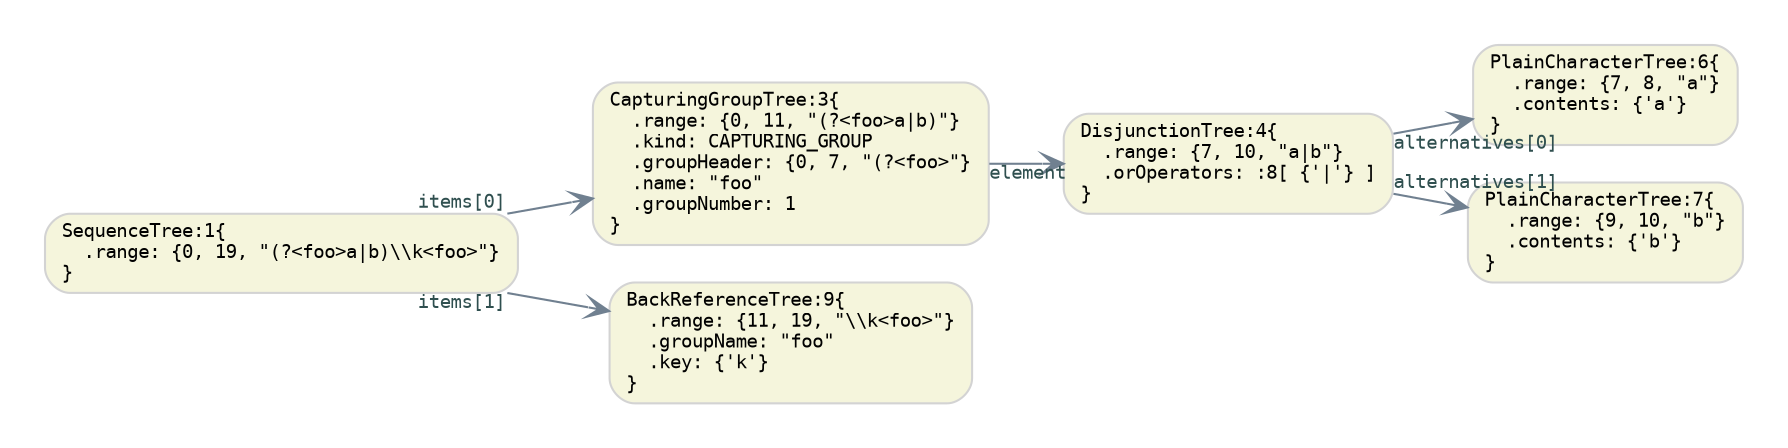 digraph G {
  rankdir=LR;
  graph [fontname="Monospace", fontsize="11", pad="0.3"]

  // default nodes
  node [fontname="Monospace", fontsize= "9", shape="box", style="rounded,filled", color="LightGray", fillcolor="Beige", fixedsize="false", width="0.75"]
  1[ label="SequenceTree:1\{\l  .range: \{0, 19, \"(?<foo>a|b)\\\\k<foo>\"\}\l\}\l" ]
  3[ label="CapturingGroupTree:3\{\l  .range: \{0, 11, \"(?<foo>a|b)\"\}\l  .kind: CAPTURING_GROUP\l  .groupHeader: \{0, 7, \"(?<foo>\"\}\l  .name: \"foo\"\l  .groupNumber: 1\l\}\l" ]
  4[ label="DisjunctionTree:4\{\l  .range: \{7, 10, \"a|b\"\}\l  .orOperators: :8[ \{'|'\} ]\l\}\l" ]
  6[ label="PlainCharacterTree:6\{\l  .range: \{7, 8, \"a\"\}\l  .contents: \{'a'\}\l\}\l" ]
  7[ label="PlainCharacterTree:7\{\l  .range: \{9, 10, \"b\"\}\l  .contents: \{'b'\}\l\}\l" ]
  9[ label="BackReferenceTree:9\{\l  .range: \{11, 19, \"\\\\k<foo>\"\}\l  .groupName: \"foo\"\l  .key: \{'k'\}\l\}\l" ]

  // default edges
  edge [fontname="Monospace", fontsize="9", style="solid", color="SlateGray", fontcolor="DarkSlateGray", arrowhead="vee", arrowtail="none", dir="both"]
  4 -> 6 [ label="",  taillabel="alternatives[0]" ]
  4 -> 7 [ label="",  taillabel="alternatives[1]" ]
  3 -> 4 [ label="",  taillabel="element" ]
  1 -> 3 [ label="",  taillabel="items[0]" ]
  1 -> 9 [ label="",  taillabel="items[1]" ]
}
